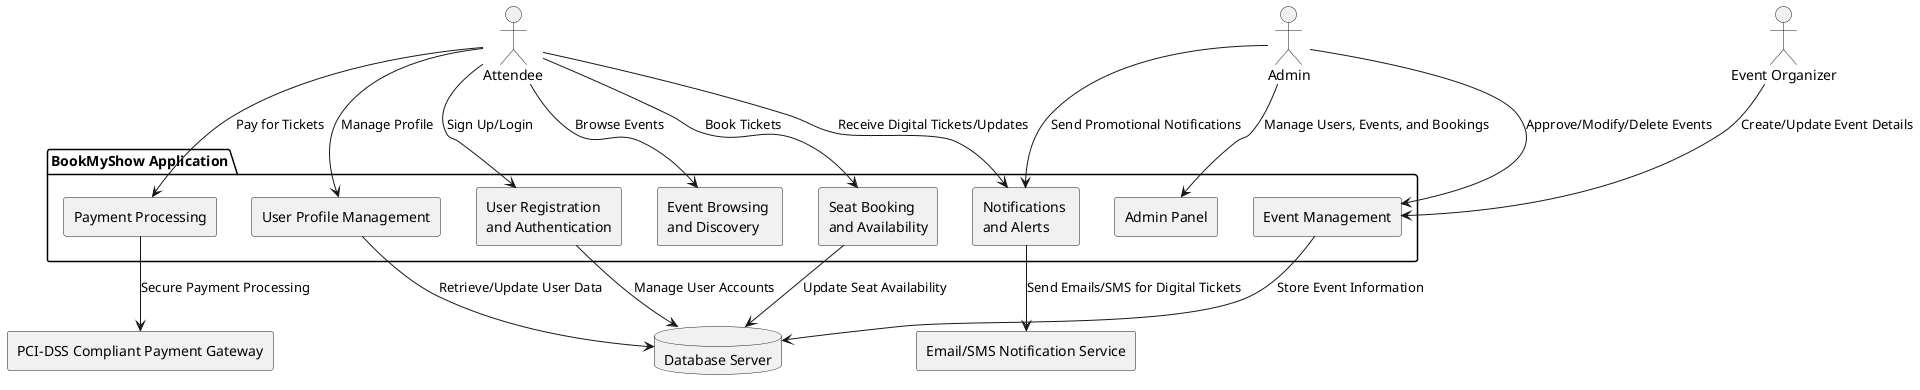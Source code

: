 @startuml

' External Actors
actor "Attendee" as Attendee
actor "Admin" as Admin
actor "Event Organizer" as EventOrganizer

' External Systems
rectangle "PCI-DSS Compliant Payment Gateway" as PaymentGateway
rectangle "Email/SMS Notification Service" as NotificationService
database "Database Server" as Database

' System Boundary: BookMyShow
package "BookMyShow Application" {

    ' Subsystems
    rectangle "User Registration \nand Authentication" as Registration
    rectangle "Event Browsing \nand Discovery" as EventBrowsing
    rectangle "Seat Booking \nand Availability" as SeatBooking
    rectangle "Payment Processing" as PaymentProcessing
    rectangle "Admin Panel" as AdminPanel
    rectangle "Notifications \nand Alerts" as Notifications
    rectangle "Event Management" as EventManagement
    rectangle "User Profile Management" as UserProfile
}

' Relationships between actors and system components
Attendee --> Registration : Sign Up/Login
Attendee --> EventBrowsing : Browse Events
Attendee --> SeatBooking : Book Tickets
Attendee --> PaymentProcessing : Pay for Tickets
Attendee --> Notifications : Receive Digital Tickets/Updates
Attendee --> UserProfile : Manage Profile

Admin --> AdminPanel : Manage Users, Events, and Bookings
Admin --> EventManagement : Approve/Modify/Delete Events
Admin --> Notifications : Send Promotional Notifications

EventOrganizer --> EventManagement : Create/Update Event Details

' External System Interactions
EventManagement --> Database : Store Event Information
SeatBooking --> Database : Update Seat Availability
Registration --> Database : Manage User Accounts
UserProfile --> Database : Retrieve/Update User Data

PaymentProcessing --> PaymentGateway : Secure Payment Processing
Notifications --> NotificationService : Send Emails/SMS for Digital Tickets

@enduml
